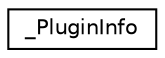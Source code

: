 digraph G
{
  edge [fontname="Helvetica",fontsize="10",labelfontname="Helvetica",labelfontsize="10"];
  node [fontname="Helvetica",fontsize="10",shape=record];
  rankdir=LR;
  Node1 [label="_PluginInfo",height=0.2,width=0.4,color="black", fillcolor="white", style="filled",URL="$db/dd5/struct__PluginInfo.html"];
}
